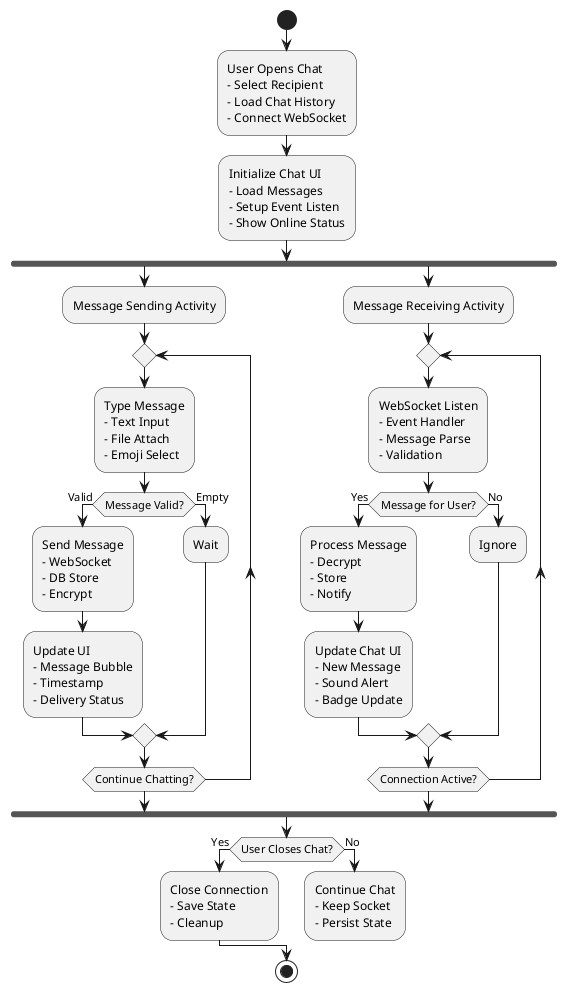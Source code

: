 @startuml Real_time_Messaging_Activity

start

:User Opens Chat
- Select Recipient
- Load Chat History
- Connect WebSocket;

:Initialize Chat UI
- Load Messages
- Setup Event Listen
- Show Online Status;

fork
  :Message Sending Activity;
  
  repeat
    :Type Message
    - Text Input
    - File Attach
    - Emoji Select;
    
    if (Message Valid?) then (Valid)
      :Send Message
      - WebSocket
      - DB Store
      - Encrypt;
      
      :Update UI
      - Message Bubble
      - Timestamp
      - Delivery Status;
    else (Empty)
      :Wait;
    endif
    
  repeat while (Continue Chatting?)
  
fork again
  :Message Receiving Activity;
  
  repeat
    :WebSocket Listen
    - Event Handler
    - Message Parse
    - Validation;
    
    if (Message for User?) then (Yes)
      :Process Message
      - Decrypt
      - Store
      - Notify;
      
      :Update Chat UI
      - New Message
      - Sound Alert
      - Badge Update;
    else (No)
      :Ignore;
    endif
    
  repeat while (Connection Active?)
  
end fork

if (User Closes Chat?) then (Yes)
  :Close Connection
  - Save State
  - Cleanup;
else (No)
  :Continue Chat
  - Keep Socket
  - Persist State;
  detach
endif

stop

@enduml
